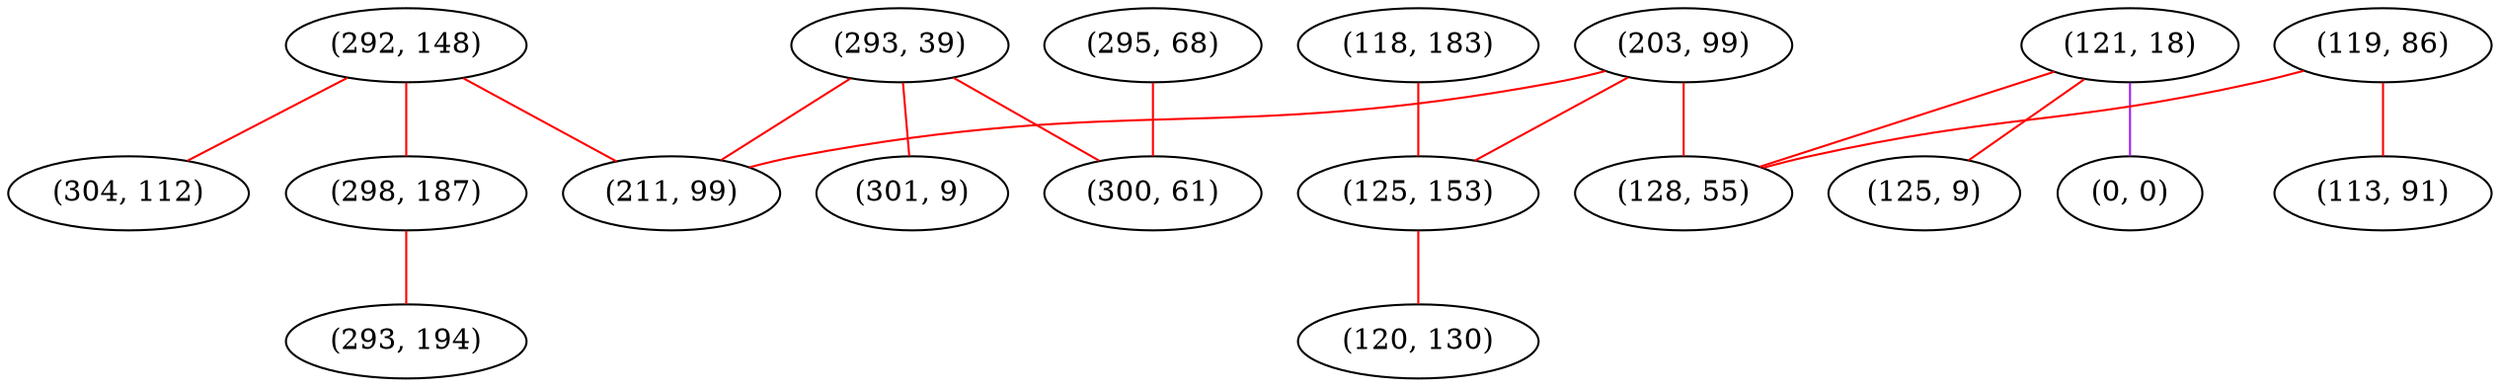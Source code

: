 graph "" {
"(292, 148)";
"(118, 183)";
"(121, 18)";
"(125, 9)";
"(119, 86)";
"(293, 39)";
"(203, 99)";
"(0, 0)";
"(295, 68)";
"(304, 112)";
"(298, 187)";
"(211, 99)";
"(301, 9)";
"(300, 61)";
"(125, 153)";
"(113, 91)";
"(293, 194)";
"(128, 55)";
"(120, 130)";
"(292, 148)" -- "(304, 112)"  [color=red, key=0, weight=1];
"(292, 148)" -- "(298, 187)"  [color=red, key=0, weight=1];
"(292, 148)" -- "(211, 99)"  [color=red, key=0, weight=1];
"(118, 183)" -- "(125, 153)"  [color=red, key=0, weight=1];
"(121, 18)" -- "(125, 9)"  [color=red, key=0, weight=1];
"(121, 18)" -- "(0, 0)"  [color=purple, key=0, weight=4];
"(121, 18)" -- "(128, 55)"  [color=red, key=0, weight=1];
"(119, 86)" -- "(113, 91)"  [color=red, key=0, weight=1];
"(119, 86)" -- "(128, 55)"  [color=red, key=0, weight=1];
"(293, 39)" -- "(300, 61)"  [color=red, key=0, weight=1];
"(293, 39)" -- "(301, 9)"  [color=red, key=0, weight=1];
"(293, 39)" -- "(211, 99)"  [color=red, key=0, weight=1];
"(203, 99)" -- "(125, 153)"  [color=red, key=0, weight=1];
"(203, 99)" -- "(211, 99)"  [color=red, key=0, weight=1];
"(203, 99)" -- "(128, 55)"  [color=red, key=0, weight=1];
"(295, 68)" -- "(300, 61)"  [color=red, key=0, weight=1];
"(298, 187)" -- "(293, 194)"  [color=red, key=0, weight=1];
"(125, 153)" -- "(120, 130)"  [color=red, key=0, weight=1];
}
